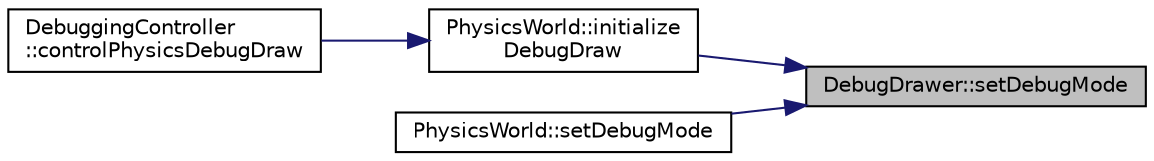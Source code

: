 digraph "DebugDrawer::setDebugMode"
{
 // INTERACTIVE_SVG=YES
 // LATEX_PDF_SIZE
  edge [fontname="Helvetica",fontsize="10",labelfontname="Helvetica",labelfontsize="10"];
  node [fontname="Helvetica",fontsize="10",shape=record];
  rankdir="RL";
  Node1 [label="DebugDrawer::setDebugMode",height=0.2,width=0.4,color="black", fillcolor="grey75", style="filled", fontcolor="black",tooltip=" "];
  Node1 -> Node2 [dir="back",color="midnightblue",fontsize="10",style="solid",fontname="Helvetica"];
  Node2 [label="PhysicsWorld::initialize\lDebugDraw",height=0.2,width=0.4,color="black", fillcolor="white", style="filled",URL="$d5/d44/class_physics_world.html#a1f017ddfa5031919162435f953701e15",tooltip=" "];
  Node2 -> Node3 [dir="back",color="midnightblue",fontsize="10",style="solid",fontname="Helvetica"];
  Node3 [label="DebuggingController\l::controlPhysicsDebugDraw",height=0.2,width=0.4,color="black", fillcolor="white", style="filled",URL="$d1/dee/class_debugging_controller.html#a1c6510b72176caf32ac44c7d81500c64",tooltip=" "];
  Node1 -> Node4 [dir="back",color="midnightblue",fontsize="10",style="solid",fontname="Helvetica"];
  Node4 [label="PhysicsWorld::setDebugMode",height=0.2,width=0.4,color="black", fillcolor="white", style="filled",URL="$d5/d44/class_physics_world.html#a97c5b87308cc7b2a993b01fb3dea14fb",tooltip=" "];
}
